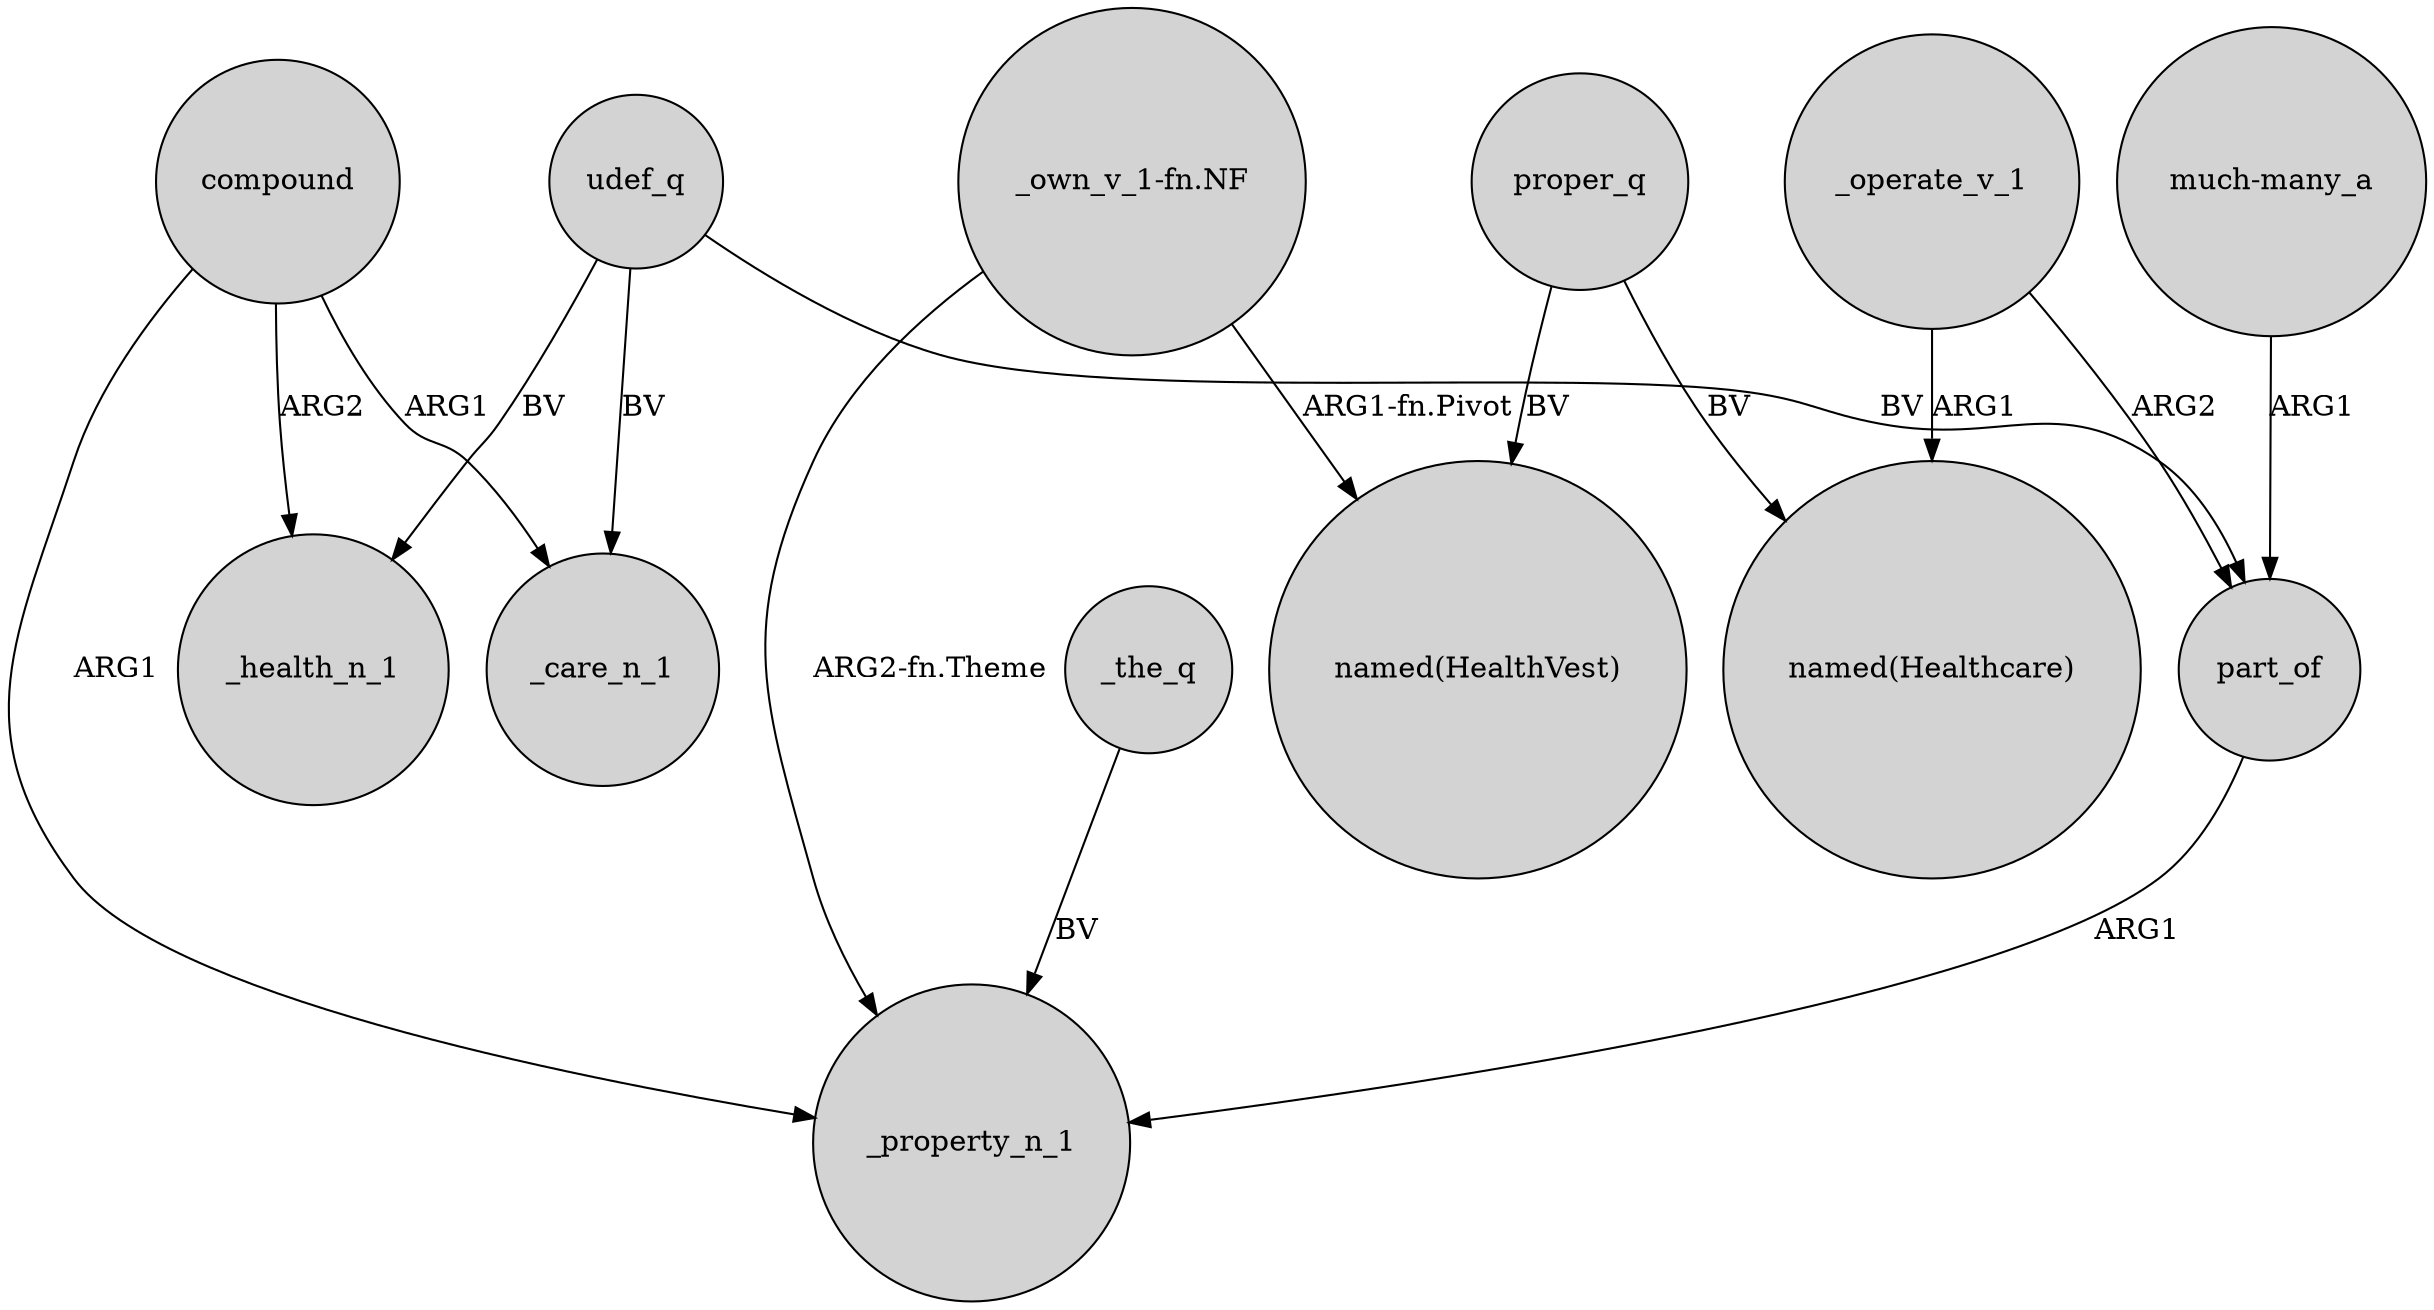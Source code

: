 digraph {
	node [shape=circle style=filled]
	part_of -> _property_n_1 [label=ARG1]
	compound -> _property_n_1 [label=ARG1]
	_the_q -> _property_n_1 [label=BV]
	compound -> _care_n_1 [label=ARG1]
	udef_q -> part_of [label=BV]
	_operate_v_1 -> "named(Healthcare)" [label=ARG1]
	compound -> _health_n_1 [label=ARG2]
	"_own_v_1-fn.NF" -> "named(HealthVest)" [label="ARG1-fn.Pivot"]
	proper_q -> "named(Healthcare)" [label=BV]
	udef_q -> _health_n_1 [label=BV]
	"much-many_a" -> part_of [label=ARG1]
	proper_q -> "named(HealthVest)" [label=BV]
	_operate_v_1 -> part_of [label=ARG2]
	udef_q -> _care_n_1 [label=BV]
	"_own_v_1-fn.NF" -> _property_n_1 [label="ARG2-fn.Theme"]
}
